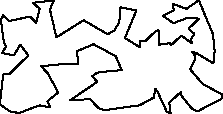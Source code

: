 unitsize(0.001cm);
// 22454.1
draw((3477,949)--(3479,1023));
draw((3479,1023)--(3430,1088));
draw((3430,1088)--(3502,1067));
draw((3502,1067)--(3803,886));
draw((3803,886)--(3825,1101));
draw((3825,1101)--(3796,1401));
draw((3796,1401)--(3702,1624));
draw((3702,1624)--(3646,1758));
draw((3646,1758)--(3548,1999));
draw((3548,1999)--(3326,1846));
draw((3326,1846)--(3104,1931));
draw((3104,1931)--(3083,1938));
draw((3083,1938)--(3105,1823));
draw((3105,1823)--(2916,1724));
draw((2916,1724)--(3098,1594));
draw((3098,1594)--(3359,1693));
draw((3359,1693)--(3551,1673));
draw((3551,1673)--(3364,1498));
draw((3364,1498)--(3468,1404));
draw((3468,1404)--(3404,1307));
draw((3404,1307)--(3423,1241));
draw((3423,1241)--(3239,1376));
draw((3239,1376)--(3061,1211));
draw((3061,1211)--(3029,1242));
draw((3029,1242)--(2849,1214));
draw((2849,1214)--(2835,1472));
draw((2835,1472)--(2790,1457));
draw((2790,1457)--(2643,1320));
draw((2643,1320)--(2609,1286));
draw((2609,1286)--(2502,1274));
draw((2502,1274)--(2503,1172));
draw((2503,1172)--(2243,1332));
draw((2243,1332)--(2445,1820));
draw((2445,1820)--(2164,1874));
draw((2164,1874)--(2143,1611));
draw((2143,1611)--(2053,1461));
draw((2053,1461)--(1937,1400));
draw((1937,1400)--(1513,1646));
draw((1513,1646)--(1034,1344));
draw((1034,1344)--(958,1670));
draw((958,1670)--(920,1835));
draw((920,1835)--(989,1997));
draw((989,1997)--(618,1953));
draw((618,1953)--(739,1850));
draw((739,1850)--(678,1599));
draw((678,1599)--(571,1711));
draw((571,1711)--(198,1632));
draw((198,1632)--(91,1732));
draw((91,1732)--(53,1657));
draw((53,1657)--(106,1267));
draw((106,1267)--(144,1185));
draw((144,1185)--(78,1066));
draw((78,1066)--(285,1029));
draw((285,1029)--(397,1217));
draw((397,1217)--(538,1023));
draw((538,1023)--(382,872));
draw((382,872)--(201,693));
draw((201,693)--(96,691));
draw((96,691)--(48,267));
draw((48,267)--(48,154));
draw((48,154)--(217,38));
draw((217,38)--(374,9));
draw((374,9)--(640,110));
draw((640,110)--(741,146));
draw((741,146)--(923,108));
draw((923,108)--(876,220));
draw((876,220)--(1067,371));
draw((1067,371)--(878,715));
draw((878,715)--(765,833));
draw((765,833)--(1086,868));
draw((1086,868)--(1419,872));
draw((1419,872)--(1398,1100));
draw((1398,1100)--(1689,1223));
draw((1689,1223)--(2081,1011));
draw((2081,1011)--(2186,766));
draw((2186,766)--(1806,733));
draw((1806,733)--(1741,712));
draw((1741,712)--(1668,658));
draw((1668,658)--(1754,559));
draw((1754,559)--(1280,237));
draw((1280,237)--(1628,253));
draw((1628,253)--(1782,93));
draw((1782,93)--(1878,59));
draw((1878,59)--(2502,146));
draw((2502,146)--(2753,283));
draw((2753,283)--(2779,435));
draw((2779,435)--(2823,376));
draw((2823,376)--(2977,39));
draw((2977,39)--(3048,1));
draw((3048,1)--(3035,152));
draw((3035,152)--(3019,189));
draw((3019,189)--(3230,380));
draw((3230,380)--(3232,324));
draw((3232,324)--(3431,78));
draw((3431,78)--(3527,41));
draw((3527,41)--(3941,258));
draw((3941,258)--(3972,329));
draw((3972,329)--(3613,523));
draw((3613,523)--(3393,782));
draw((3393,782)--(3477,949));
